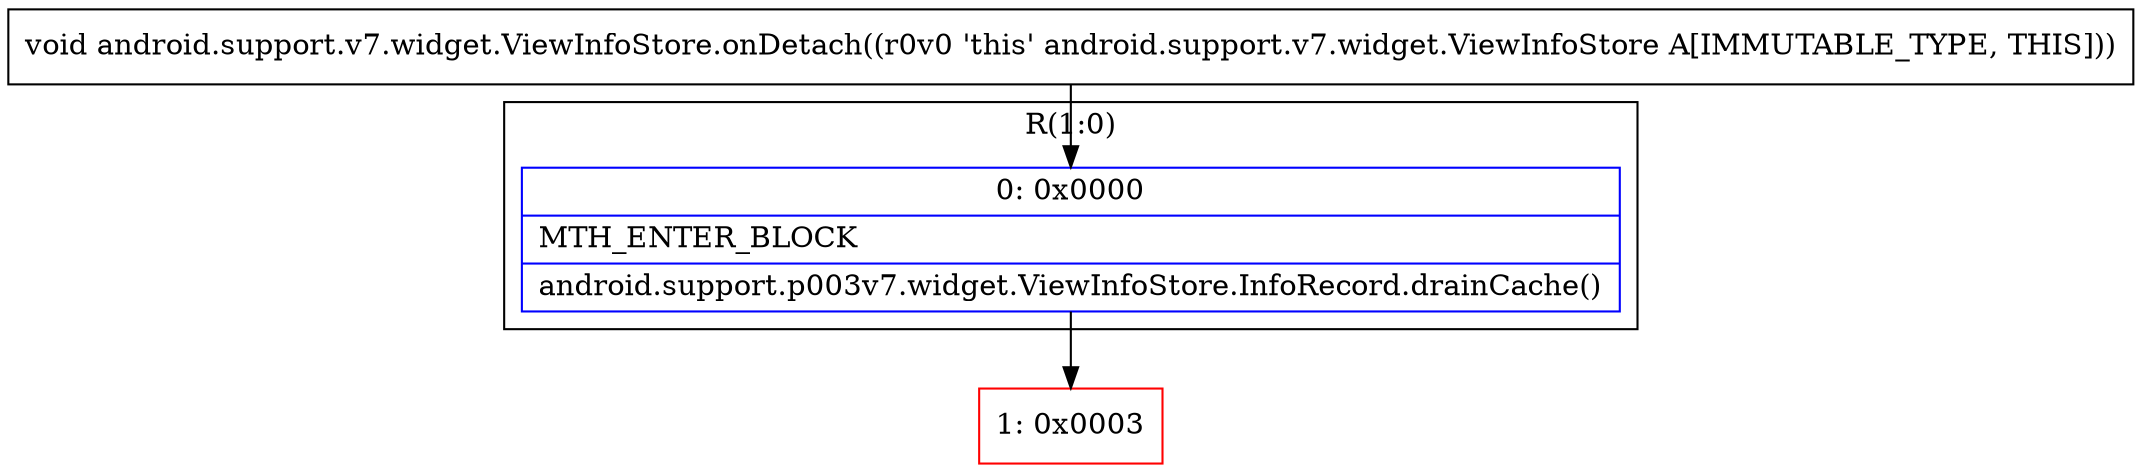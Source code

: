 digraph "CFG forandroid.support.v7.widget.ViewInfoStore.onDetach()V" {
subgraph cluster_Region_1661692053 {
label = "R(1:0)";
node [shape=record,color=blue];
Node_0 [shape=record,label="{0\:\ 0x0000|MTH_ENTER_BLOCK\l|android.support.p003v7.widget.ViewInfoStore.InfoRecord.drainCache()\l}"];
}
Node_1 [shape=record,color=red,label="{1\:\ 0x0003}"];
MethodNode[shape=record,label="{void android.support.v7.widget.ViewInfoStore.onDetach((r0v0 'this' android.support.v7.widget.ViewInfoStore A[IMMUTABLE_TYPE, THIS])) }"];
MethodNode -> Node_0;
Node_0 -> Node_1;
}

